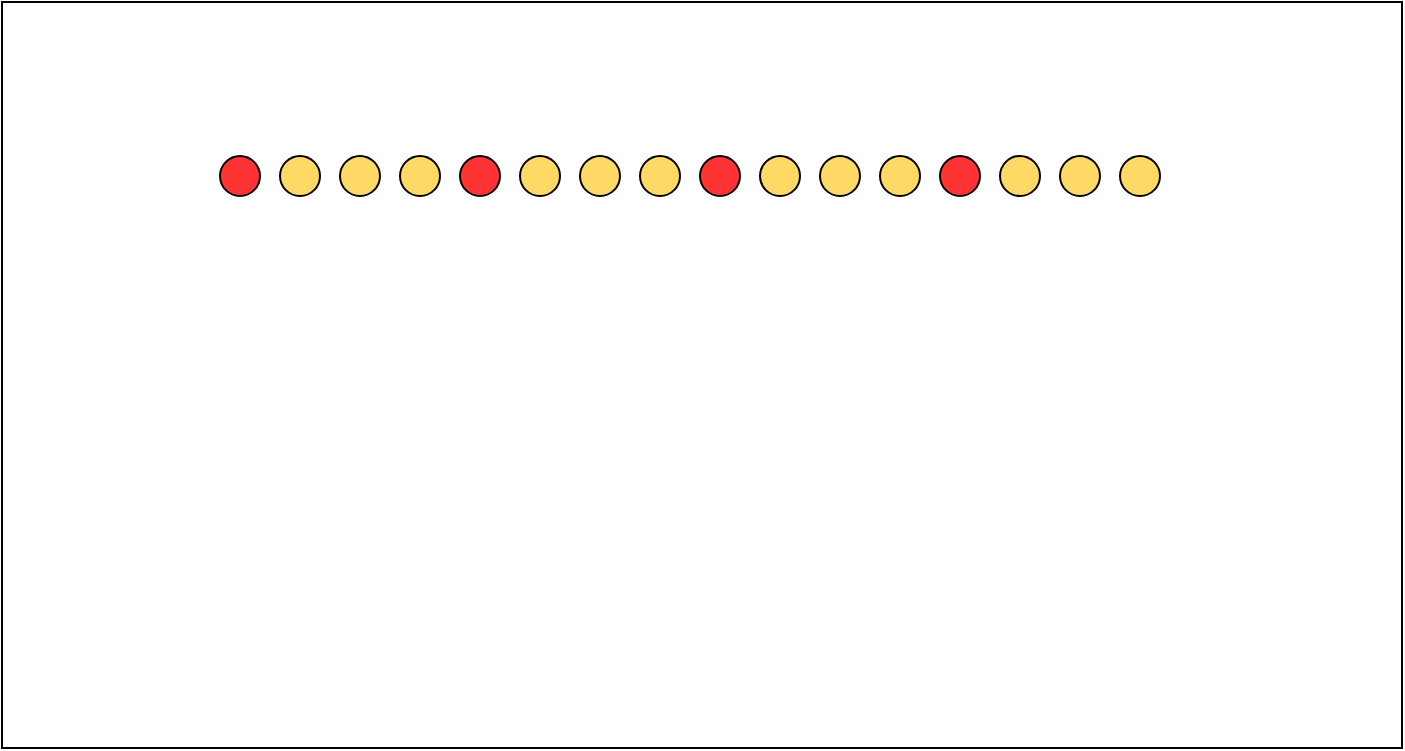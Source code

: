 <mxfile version="16.1.0" type="github">
  <diagram id="4EDGwGu1IhAytYVXaJap" name="front-panel">
    <mxGraphModel dx="1113" dy="720" grid="0" gridSize="10" guides="1" tooltips="1" connect="1" arrows="1" fold="1" page="1" pageScale="1" pageWidth="827" pageHeight="1169" math="0" shadow="0">
      <root>
        <mxCell id="0" />
        <mxCell id="1" parent="0" />
        <mxCell id="v4OEJ0X295yqwUWJTvGD-2" value="" style="rounded=0;whiteSpace=wrap;html=1;" vertex="1" parent="1">
          <mxGeometry x="73" y="23" width="700" height="373" as="geometry" />
        </mxCell>
        <mxCell id="v4OEJ0X295yqwUWJTvGD-11" value="" style="group" vertex="1" connectable="0" parent="1">
          <mxGeometry x="182" y="100" width="110" height="20" as="geometry" />
        </mxCell>
        <mxCell id="v4OEJ0X295yqwUWJTvGD-3" value="" style="ellipse;whiteSpace=wrap;html=1;aspect=fixed;fillColor=#FF3333;" vertex="1" parent="v4OEJ0X295yqwUWJTvGD-11">
          <mxGeometry width="20" height="20" as="geometry" />
        </mxCell>
        <mxCell id="v4OEJ0X295yqwUWJTvGD-4" value="" style="ellipse;whiteSpace=wrap;html=1;aspect=fixed;fillColor=#FFD966;" vertex="1" parent="v4OEJ0X295yqwUWJTvGD-11">
          <mxGeometry x="30" width="20" height="20" as="geometry" />
        </mxCell>
        <mxCell id="v4OEJ0X295yqwUWJTvGD-5" value="" style="ellipse;whiteSpace=wrap;html=1;aspect=fixed;fillColor=#FFD966;" vertex="1" parent="v4OEJ0X295yqwUWJTvGD-11">
          <mxGeometry x="60" width="20" height="20" as="geometry" />
        </mxCell>
        <mxCell id="v4OEJ0X295yqwUWJTvGD-6" value="" style="ellipse;whiteSpace=wrap;html=1;aspect=fixed;fillColor=#FFD966;" vertex="1" parent="v4OEJ0X295yqwUWJTvGD-11">
          <mxGeometry x="90" width="20" height="20" as="geometry" />
        </mxCell>
        <mxCell id="v4OEJ0X295yqwUWJTvGD-19" value="" style="group" vertex="1" connectable="0" parent="1">
          <mxGeometry x="302" y="100" width="110" height="20" as="geometry" />
        </mxCell>
        <mxCell id="v4OEJ0X295yqwUWJTvGD-20" value="" style="ellipse;whiteSpace=wrap;html=1;aspect=fixed;fillColor=#FF3333;" vertex="1" parent="v4OEJ0X295yqwUWJTvGD-19">
          <mxGeometry width="20" height="20" as="geometry" />
        </mxCell>
        <mxCell id="v4OEJ0X295yqwUWJTvGD-21" value="" style="ellipse;whiteSpace=wrap;html=1;aspect=fixed;fillColor=#FFD966;" vertex="1" parent="v4OEJ0X295yqwUWJTvGD-19">
          <mxGeometry x="30" width="20" height="20" as="geometry" />
        </mxCell>
        <mxCell id="v4OEJ0X295yqwUWJTvGD-22" value="" style="ellipse;whiteSpace=wrap;html=1;aspect=fixed;fillColor=#FFD966;" vertex="1" parent="v4OEJ0X295yqwUWJTvGD-19">
          <mxGeometry x="60" width="20" height="20" as="geometry" />
        </mxCell>
        <mxCell id="v4OEJ0X295yqwUWJTvGD-23" value="" style="ellipse;whiteSpace=wrap;html=1;aspect=fixed;fillColor=#FFD966;" vertex="1" parent="v4OEJ0X295yqwUWJTvGD-19">
          <mxGeometry x="90" width="20" height="20" as="geometry" />
        </mxCell>
        <mxCell id="v4OEJ0X295yqwUWJTvGD-24" value="" style="group" vertex="1" connectable="0" parent="1">
          <mxGeometry x="422" y="100" width="110" height="20" as="geometry" />
        </mxCell>
        <mxCell id="v4OEJ0X295yqwUWJTvGD-25" value="" style="ellipse;whiteSpace=wrap;html=1;aspect=fixed;fillColor=#FF3333;" vertex="1" parent="v4OEJ0X295yqwUWJTvGD-24">
          <mxGeometry width="20" height="20" as="geometry" />
        </mxCell>
        <mxCell id="v4OEJ0X295yqwUWJTvGD-26" value="" style="ellipse;whiteSpace=wrap;html=1;aspect=fixed;fillColor=#FFD966;" vertex="1" parent="v4OEJ0X295yqwUWJTvGD-24">
          <mxGeometry x="30" width="20" height="20" as="geometry" />
        </mxCell>
        <mxCell id="v4OEJ0X295yqwUWJTvGD-27" value="" style="ellipse;whiteSpace=wrap;html=1;aspect=fixed;fillColor=#FFD966;" vertex="1" parent="v4OEJ0X295yqwUWJTvGD-24">
          <mxGeometry x="60" width="20" height="20" as="geometry" />
        </mxCell>
        <mxCell id="v4OEJ0X295yqwUWJTvGD-28" value="" style="ellipse;whiteSpace=wrap;html=1;aspect=fixed;fillColor=#FFD966;" vertex="1" parent="v4OEJ0X295yqwUWJTvGD-24">
          <mxGeometry x="90" width="20" height="20" as="geometry" />
        </mxCell>
        <mxCell id="v4OEJ0X295yqwUWJTvGD-29" value="" style="group" vertex="1" connectable="0" parent="1">
          <mxGeometry x="542" y="100" width="110" height="20" as="geometry" />
        </mxCell>
        <mxCell id="v4OEJ0X295yqwUWJTvGD-30" value="" style="ellipse;whiteSpace=wrap;html=1;aspect=fixed;fillColor=#FF3333;" vertex="1" parent="v4OEJ0X295yqwUWJTvGD-29">
          <mxGeometry width="20" height="20" as="geometry" />
        </mxCell>
        <mxCell id="v4OEJ0X295yqwUWJTvGD-31" value="" style="ellipse;whiteSpace=wrap;html=1;aspect=fixed;fillColor=#FFD966;" vertex="1" parent="v4OEJ0X295yqwUWJTvGD-29">
          <mxGeometry x="30" width="20" height="20" as="geometry" />
        </mxCell>
        <mxCell id="v4OEJ0X295yqwUWJTvGD-32" value="" style="ellipse;whiteSpace=wrap;html=1;aspect=fixed;fillColor=#FFD966;" vertex="1" parent="v4OEJ0X295yqwUWJTvGD-29">
          <mxGeometry x="60" width="20" height="20" as="geometry" />
        </mxCell>
        <mxCell id="v4OEJ0X295yqwUWJTvGD-33" value="" style="ellipse;whiteSpace=wrap;html=1;aspect=fixed;fillColor=#FFD966;" vertex="1" parent="v4OEJ0X295yqwUWJTvGD-29">
          <mxGeometry x="90" width="20" height="20" as="geometry" />
        </mxCell>
      </root>
    </mxGraphModel>
  </diagram>
</mxfile>
